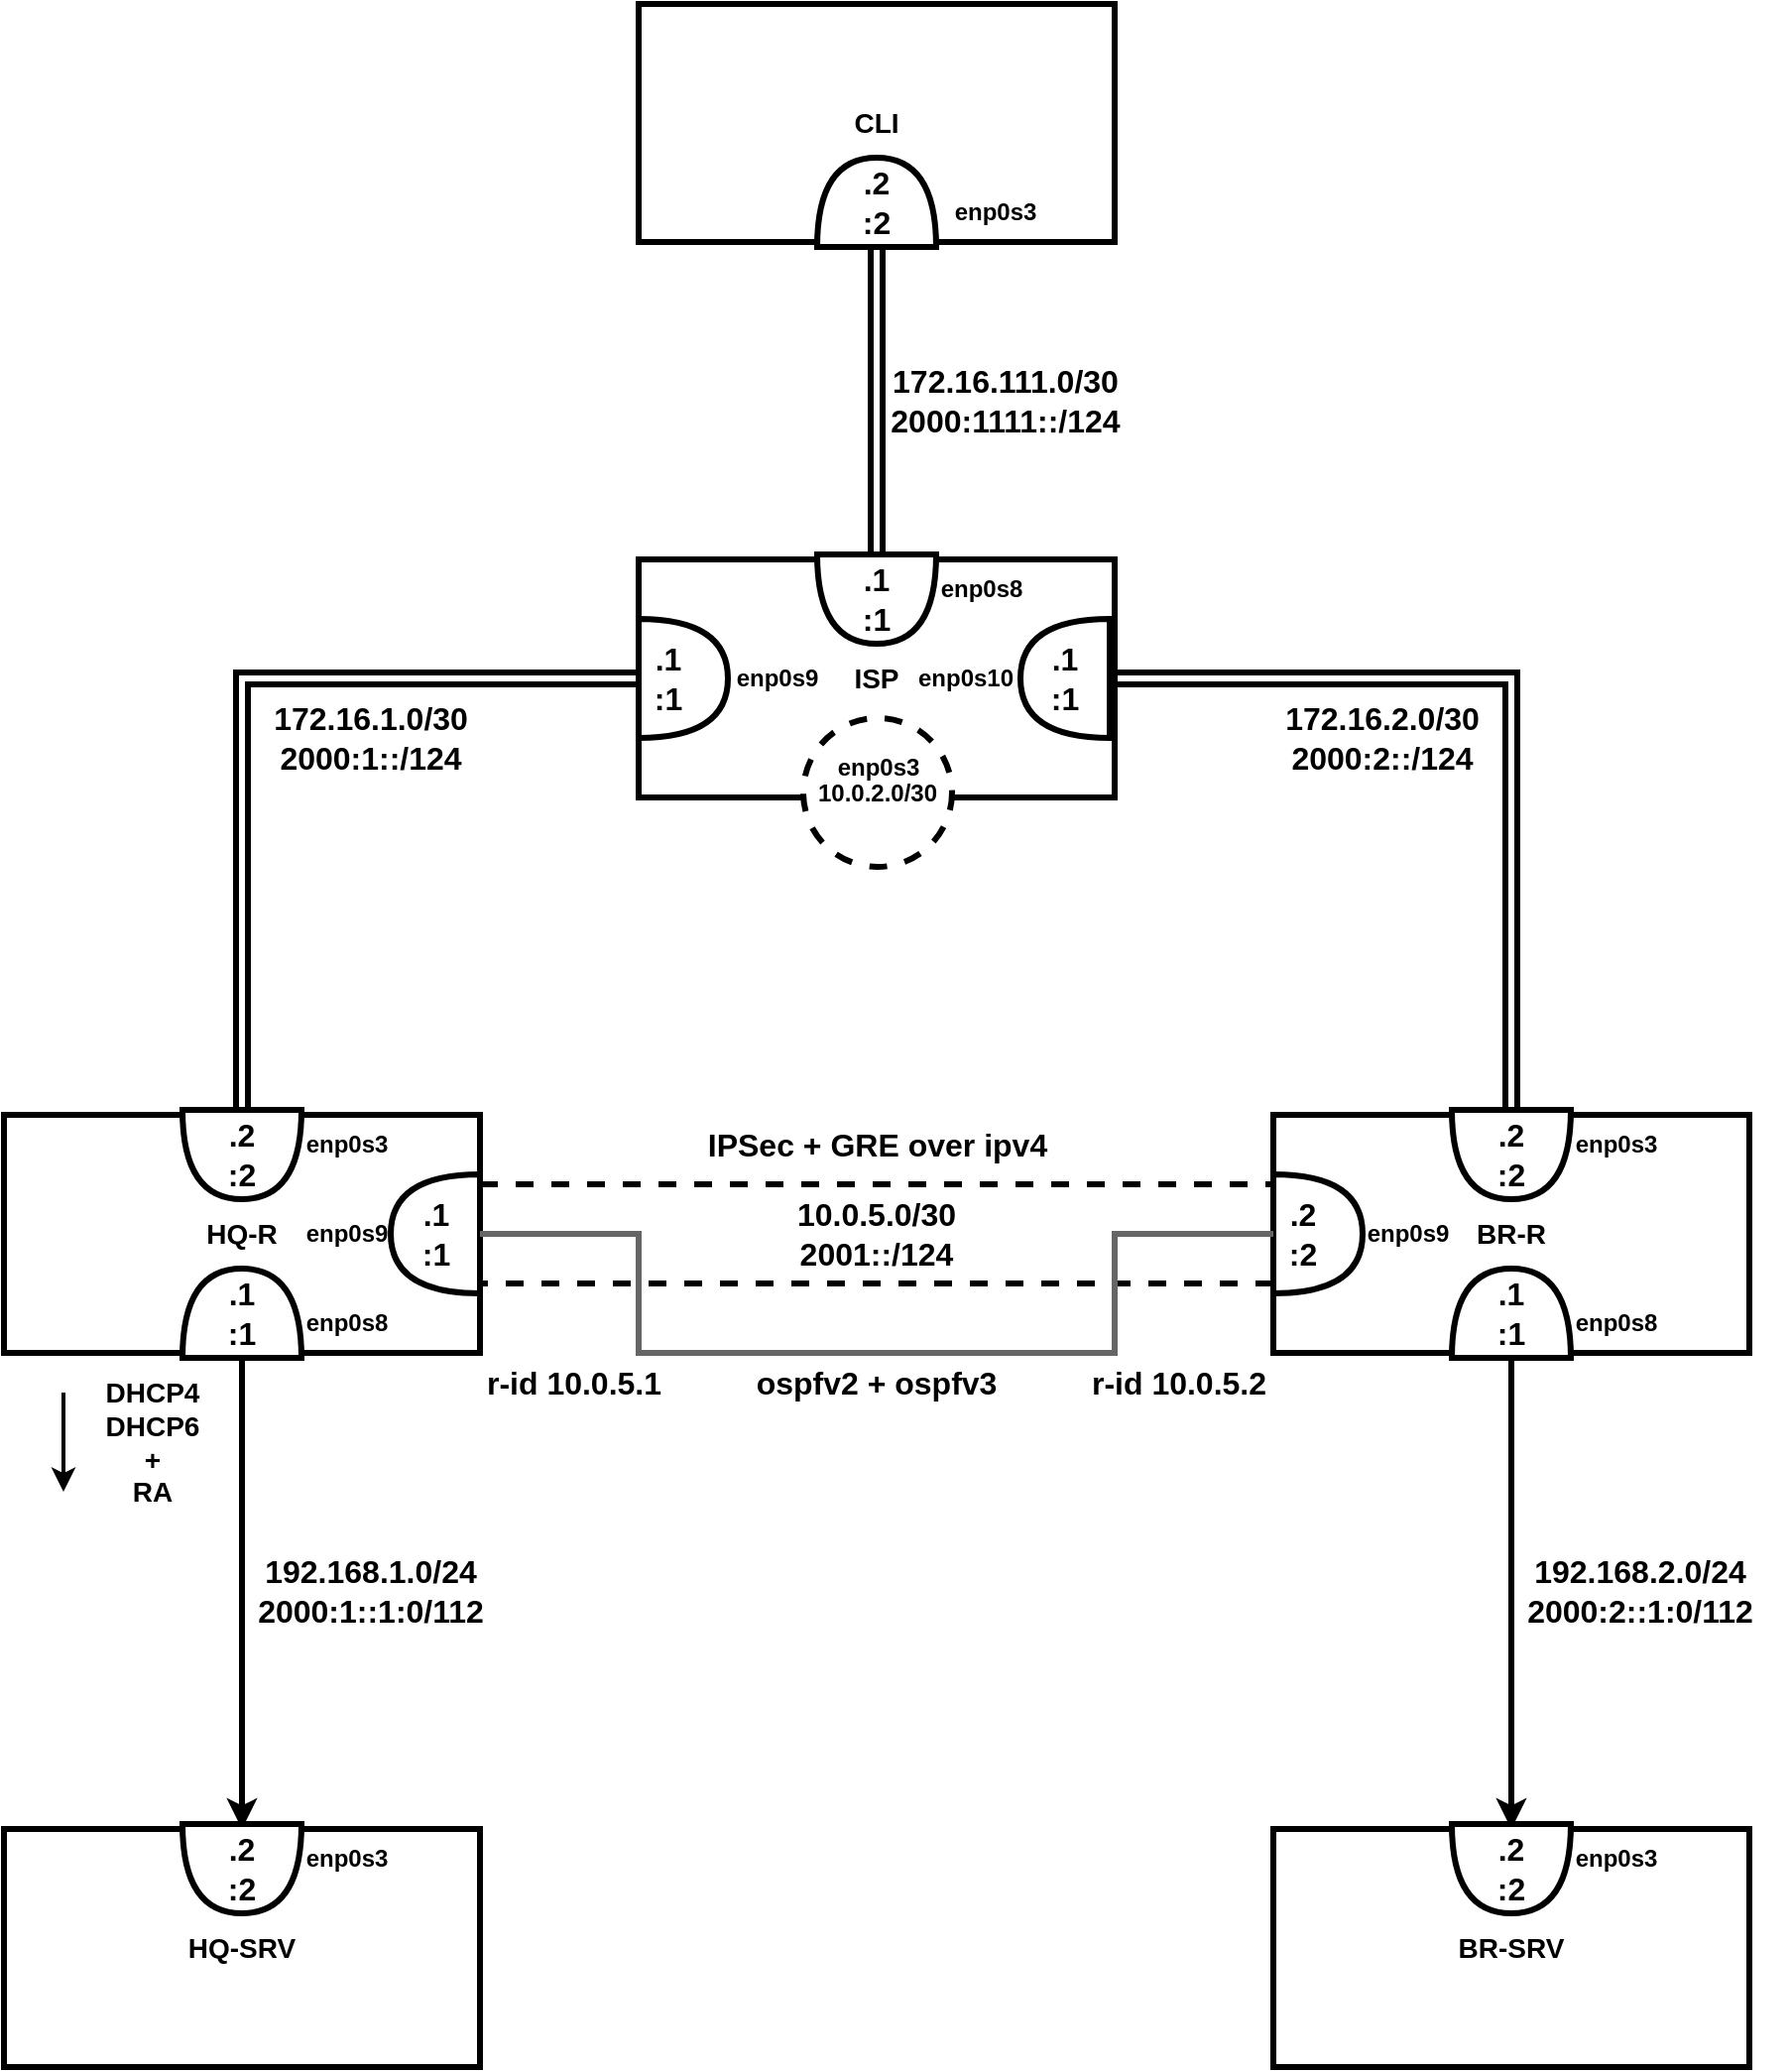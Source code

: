 <mxfile version="22.0.2" type="device">
  <diagram name="Page-1" id="tDQPC07DHxVJwhoF5Cgd">
    <mxGraphModel dx="1418" dy="828" grid="1" gridSize="10" guides="1" tooltips="1" connect="1" arrows="1" fold="1" page="1" pageScale="1" pageWidth="1200" pageHeight="1200" math="0" shadow="0">
      <root>
        <mxCell id="0" />
        <mxCell id="1" parent="0" />
        <mxCell id="YNdgiMxRowiNRwup1wCQ-7" style="edgeStyle=orthogonalEdgeStyle;rounded=0;orthogonalLoop=1;jettySize=auto;html=1;entryX=0.5;entryY=0;entryDx=0;entryDy=0;strokeWidth=3;shape=link;" parent="1" source="YNdgiMxRowiNRwup1wCQ-1" target="YNdgiMxRowiNRwup1wCQ-2" edge="1">
          <mxGeometry relative="1" as="geometry">
            <Array as="points">
              <mxPoint x="280" y="420" />
            </Array>
          </mxGeometry>
        </mxCell>
        <mxCell id="YNdgiMxRowiNRwup1wCQ-8" style="edgeStyle=orthogonalEdgeStyle;rounded=0;orthogonalLoop=1;jettySize=auto;html=1;entryX=0.5;entryY=0;entryDx=0;entryDy=0;strokeWidth=3;shape=link;" parent="1" source="YNdgiMxRowiNRwup1wCQ-1" target="YNdgiMxRowiNRwup1wCQ-3" edge="1">
          <mxGeometry relative="1" as="geometry">
            <Array as="points">
              <mxPoint x="920" y="420" />
            </Array>
          </mxGeometry>
        </mxCell>
        <mxCell id="YNdgiMxRowiNRwup1wCQ-1" value="&lt;font style=&quot;font-size: 14px;&quot;&gt;&lt;b&gt;ISP&lt;/b&gt;&lt;/font&gt;" style="rounded=0;whiteSpace=wrap;html=1;strokeWidth=3;" parent="1" vertex="1">
          <mxGeometry x="480" y="360" width="240" height="120" as="geometry" />
        </mxCell>
        <mxCell id="YNdgiMxRowiNRwup1wCQ-9" style="edgeStyle=orthogonalEdgeStyle;rounded=0;orthogonalLoop=1;jettySize=auto;html=1;entryX=0.5;entryY=0;entryDx=0;entryDy=0;strokeWidth=3;" parent="1" source="YNdgiMxRowiNRwup1wCQ-2" target="YNdgiMxRowiNRwup1wCQ-5" edge="1">
          <mxGeometry relative="1" as="geometry" />
        </mxCell>
        <mxCell id="YNdgiMxRowiNRwup1wCQ-2" value="&lt;span style=&quot;font-size: 14px;&quot;&gt;&lt;b&gt;HQ-R&lt;/b&gt;&lt;/span&gt;" style="rounded=0;whiteSpace=wrap;html=1;strokeWidth=3;" parent="1" vertex="1">
          <mxGeometry x="160" y="640" width="240" height="120" as="geometry" />
        </mxCell>
        <mxCell id="YNdgiMxRowiNRwup1wCQ-12" style="edgeStyle=orthogonalEdgeStyle;rounded=0;orthogonalLoop=1;jettySize=auto;html=1;entryX=0.5;entryY=0;entryDx=0;entryDy=0;strokeWidth=3;" parent="1" source="YNdgiMxRowiNRwup1wCQ-3" target="YNdgiMxRowiNRwup1wCQ-6" edge="1">
          <mxGeometry relative="1" as="geometry" />
        </mxCell>
        <mxCell id="YNdgiMxRowiNRwup1wCQ-3" value="&lt;span style=&quot;font-size: 14px;&quot;&gt;&lt;b&gt;BR-R&lt;/b&gt;&lt;/span&gt;" style="rounded=0;whiteSpace=wrap;html=1;strokeWidth=3;" parent="1" vertex="1">
          <mxGeometry x="800" y="640" width="240" height="120" as="geometry" />
        </mxCell>
        <mxCell id="YNdgiMxRowiNRwup1wCQ-11" style="edgeStyle=orthogonalEdgeStyle;rounded=0;orthogonalLoop=1;jettySize=auto;html=1;entryX=0.5;entryY=0;entryDx=0;entryDy=0;strokeWidth=3;shape=link;" parent="1" source="YNdgiMxRowiNRwup1wCQ-4" target="YNdgiMxRowiNRwup1wCQ-1" edge="1">
          <mxGeometry relative="1" as="geometry" />
        </mxCell>
        <mxCell id="YNdgiMxRowiNRwup1wCQ-4" value="&lt;font style=&quot;font-size: 14px;&quot;&gt;&lt;b&gt;CLI&lt;/b&gt;&lt;/font&gt;" style="rounded=0;whiteSpace=wrap;html=1;strokeWidth=3;" parent="1" vertex="1">
          <mxGeometry x="480" y="80" width="240" height="120" as="geometry" />
        </mxCell>
        <mxCell id="YNdgiMxRowiNRwup1wCQ-5" value="&lt;font style=&quot;font-size: 14px;&quot;&gt;&lt;b&gt;HQ-SRV&lt;/b&gt;&lt;/font&gt;" style="rounded=0;whiteSpace=wrap;html=1;strokeWidth=3;" parent="1" vertex="1">
          <mxGeometry x="160" y="1000" width="240" height="120" as="geometry" />
        </mxCell>
        <mxCell id="YNdgiMxRowiNRwup1wCQ-6" value="&lt;font style=&quot;font-size: 14px;&quot;&gt;&lt;b&gt;BR-SRV&lt;/b&gt;&lt;/font&gt;" style="rounded=0;whiteSpace=wrap;html=1;strokeWidth=3;" parent="1" vertex="1">
          <mxGeometry x="800" y="1000" width="240" height="120" as="geometry" />
        </mxCell>
        <mxCell id="YNdgiMxRowiNRwup1wCQ-13" value="&lt;font size=&quot;1&quot; style=&quot;&quot;&gt;&lt;b style=&quot;font-size: 16px;&quot;&gt;192.168.1.0/24&lt;br&gt;2000:1::1:0/112&lt;br&gt;&lt;/b&gt;&lt;/font&gt;" style="text;html=1;strokeColor=none;fillColor=none;align=center;verticalAlign=middle;whiteSpace=wrap;rounded=0;" parent="1" vertex="1">
          <mxGeometry x="270" y="850" width="150" height="60" as="geometry" />
        </mxCell>
        <mxCell id="YNdgiMxRowiNRwup1wCQ-14" value="&lt;font size=&quot;1&quot; style=&quot;&quot;&gt;&lt;b style=&quot;font-size: 16px;&quot;&gt;192.168.2.0/24&lt;br&gt;&lt;/b&gt;&lt;/font&gt;&lt;b style=&quot;border-color: var(--border-color); font-size: 16px;&quot;&gt;2000:2::1:0/112&lt;/b&gt;&lt;font size=&quot;1&quot; style=&quot;&quot;&gt;&lt;b style=&quot;font-size: 16px;&quot;&gt;&lt;br&gt;&lt;/b&gt;&lt;/font&gt;" style="text;html=1;strokeColor=none;fillColor=none;align=center;verticalAlign=middle;whiteSpace=wrap;rounded=0;" parent="1" vertex="1">
          <mxGeometry x="910" y="850" width="150" height="60" as="geometry" />
        </mxCell>
        <mxCell id="YNdgiMxRowiNRwup1wCQ-15" value="&lt;span style=&quot;font-size: 16px;&quot;&gt;&lt;b&gt;172.16.1.0/30&lt;br&gt;2000:1::/124&lt;br&gt;&lt;/b&gt;&lt;/span&gt;" style="text;html=1;strokeColor=none;fillColor=none;align=center;verticalAlign=middle;whiteSpace=wrap;rounded=0;" parent="1" vertex="1">
          <mxGeometry x="270" y="420" width="150" height="60" as="geometry" />
        </mxCell>
        <mxCell id="YNdgiMxRowiNRwup1wCQ-16" value="&lt;span style=&quot;font-size: 16px;&quot;&gt;&lt;b&gt;172.16.2.0/30&lt;br&gt;2000:2::/124&lt;br&gt;&lt;/b&gt;&lt;/span&gt;" style="text;html=1;strokeColor=none;fillColor=none;align=center;verticalAlign=middle;whiteSpace=wrap;rounded=0;" parent="1" vertex="1">
          <mxGeometry x="780" y="420" width="150" height="60" as="geometry" />
        </mxCell>
        <mxCell id="YNdgiMxRowiNRwup1wCQ-17" value="" style="endArrow=classic;startArrow=classic;html=1;rounded=0;exitX=1;exitY=0.5;exitDx=0;exitDy=0;entryX=0;entryY=0.5;entryDx=0;entryDy=0;shape=link;strokeWidth=3;endSize=6;targetPerimeterSpacing=0;sourcePerimeterSpacing=0;startSize=6;width=48;dashed=1;" parent="1" source="YNdgiMxRowiNRwup1wCQ-2" target="YNdgiMxRowiNRwup1wCQ-3" edge="1">
          <mxGeometry width="50" height="50" relative="1" as="geometry">
            <mxPoint x="555" y="620" as="sourcePoint" />
            <mxPoint x="605" y="570" as="targetPoint" />
          </mxGeometry>
        </mxCell>
        <mxCell id="YNdgiMxRowiNRwup1wCQ-27" value="&lt;span style=&quot;font-size: 16px;&quot;&gt;&lt;b&gt;172.16.111.0/30&lt;br&gt;2000:1111::/124&lt;br&gt;&lt;/b&gt;&lt;/span&gt;" style="text;html=1;strokeColor=none;fillColor=none;align=center;verticalAlign=middle;whiteSpace=wrap;rounded=0;" parent="1" vertex="1">
          <mxGeometry x="590" y="250" width="150" height="60" as="geometry" />
        </mxCell>
        <mxCell id="0yEfnOatGUjBOBFQK73--1" value="&lt;b&gt;10.0.2.0/30&lt;/b&gt;" style="ellipse;whiteSpace=wrap;html=1;strokeWidth=3;dashed=1;" parent="1" vertex="1">
          <mxGeometry x="563" y="440" width="75" height="75" as="geometry" />
        </mxCell>
        <mxCell id="g_sTmzedYTujpbA-pb_F-2" value="" style="shape=or;whiteSpace=wrap;html=1;strokeWidth=3;" parent="1" vertex="1">
          <mxGeometry x="480" y="390" width="45" height="60" as="geometry" />
        </mxCell>
        <mxCell id="g_sTmzedYTujpbA-pb_F-3" value="" style="shape=or;whiteSpace=wrap;html=1;strokeWidth=3;rotation=-180;" parent="1" vertex="1">
          <mxGeometry x="672.5" y="390" width="45" height="60" as="geometry" />
        </mxCell>
        <mxCell id="g_sTmzedYTujpbA-pb_F-4" value="" style="shape=or;whiteSpace=wrap;html=1;strokeWidth=3;rotation=90;" parent="1" vertex="1">
          <mxGeometry x="577.5" y="350" width="45" height="60" as="geometry" />
        </mxCell>
        <mxCell id="g_sTmzedYTujpbA-pb_F-6" value="&lt;span style=&quot;font-size: 16px;&quot;&gt;&lt;b&gt;.1&lt;br&gt;:1&lt;br&gt;&lt;/b&gt;&lt;/span&gt;" style="text;html=1;strokeColor=none;fillColor=none;align=center;verticalAlign=middle;whiteSpace=wrap;rounded=0;" parent="1" vertex="1">
          <mxGeometry x="480" y="390" width="30" height="60" as="geometry" />
        </mxCell>
        <mxCell id="g_sTmzedYTujpbA-pb_F-7" value="&lt;span style=&quot;font-size: 16px;&quot;&gt;&lt;b&gt;.1&lt;br&gt;:1&lt;br&gt;&lt;/b&gt;&lt;/span&gt;" style="text;html=1;strokeColor=none;fillColor=none;align=center;verticalAlign=middle;whiteSpace=wrap;rounded=0;" parent="1" vertex="1">
          <mxGeometry x="680" y="390" width="30" height="60" as="geometry" />
        </mxCell>
        <mxCell id="g_sTmzedYTujpbA-pb_F-8" value="&lt;span style=&quot;font-size: 16px;&quot;&gt;&lt;b&gt;.1&lt;br&gt;:1&lt;br&gt;&lt;/b&gt;&lt;/span&gt;" style="text;html=1;strokeColor=none;fillColor=none;align=center;verticalAlign=middle;whiteSpace=wrap;rounded=0;" parent="1" vertex="1">
          <mxGeometry x="585" y="365" width="30" height="30" as="geometry" />
        </mxCell>
        <mxCell id="g_sTmzedYTujpbA-pb_F-9" value="" style="shape=or;whiteSpace=wrap;html=1;strokeWidth=3;rotation=-90;" parent="1" vertex="1">
          <mxGeometry x="577.5" y="150" width="45" height="60" as="geometry" />
        </mxCell>
        <mxCell id="g_sTmzedYTujpbA-pb_F-10" value="&lt;span style=&quot;font-size: 16px;&quot;&gt;&lt;b&gt;.2&lt;br&gt;:2&lt;br&gt;&lt;/b&gt;&lt;/span&gt;" style="text;html=1;strokeColor=none;fillColor=none;align=center;verticalAlign=middle;whiteSpace=wrap;rounded=0;" parent="1" vertex="1">
          <mxGeometry x="585" y="165" width="30" height="30" as="geometry" />
        </mxCell>
        <mxCell id="g_sTmzedYTujpbA-pb_F-12" value="" style="shape=or;whiteSpace=wrap;html=1;strokeWidth=3;rotation=90;" parent="1" vertex="1">
          <mxGeometry x="257.5" y="630" width="45" height="60" as="geometry" />
        </mxCell>
        <mxCell id="g_sTmzedYTujpbA-pb_F-13" value="" style="shape=or;whiteSpace=wrap;html=1;strokeWidth=3;rotation=-90;" parent="1" vertex="1">
          <mxGeometry x="257.5" y="710" width="45" height="60" as="geometry" />
        </mxCell>
        <mxCell id="g_sTmzedYTujpbA-pb_F-14" value="" style="shape=or;whiteSpace=wrap;html=1;strokeWidth=3;rotation=90;" parent="1" vertex="1">
          <mxGeometry x="897.5" y="630" width="45" height="60" as="geometry" />
        </mxCell>
        <mxCell id="g_sTmzedYTujpbA-pb_F-15" value="" style="shape=or;whiteSpace=wrap;html=1;strokeWidth=3;rotation=-90;" parent="1" vertex="1">
          <mxGeometry x="897.5" y="710" width="45" height="60" as="geometry" />
        </mxCell>
        <mxCell id="g_sTmzedYTujpbA-pb_F-16" value="&lt;span style=&quot;font-size: 16px;&quot;&gt;&lt;b&gt;.2&lt;br&gt;:2&lt;br&gt;&lt;/b&gt;&lt;/span&gt;" style="text;html=1;strokeColor=none;fillColor=none;align=center;verticalAlign=middle;whiteSpace=wrap;rounded=0;" parent="1" vertex="1">
          <mxGeometry x="265" y="645" width="30" height="30" as="geometry" />
        </mxCell>
        <mxCell id="g_sTmzedYTujpbA-pb_F-17" value="&lt;span style=&quot;font-size: 16px;&quot;&gt;&lt;b&gt;.2&lt;br&gt;:2&lt;br&gt;&lt;/b&gt;&lt;/span&gt;" style="text;html=1;strokeColor=none;fillColor=none;align=center;verticalAlign=middle;whiteSpace=wrap;rounded=0;" parent="1" vertex="1">
          <mxGeometry x="905" y="645" width="30" height="30" as="geometry" />
        </mxCell>
        <mxCell id="g_sTmzedYTujpbA-pb_F-18" value="&lt;span style=&quot;font-size: 16px;&quot;&gt;&lt;b&gt;.1&lt;br&gt;:1&lt;br&gt;&lt;/b&gt;&lt;/span&gt;" style="text;html=1;strokeColor=none;fillColor=none;align=center;verticalAlign=middle;whiteSpace=wrap;rounded=0;" parent="1" vertex="1">
          <mxGeometry x="265" y="710" width="30" height="60" as="geometry" />
        </mxCell>
        <mxCell id="g_sTmzedYTujpbA-pb_F-19" value="&lt;span style=&quot;font-size: 16px;&quot;&gt;&lt;b&gt;.1&lt;br&gt;:1&lt;br&gt;&lt;/b&gt;&lt;/span&gt;" style="text;html=1;strokeColor=none;fillColor=none;align=center;verticalAlign=middle;whiteSpace=wrap;rounded=0;" parent="1" vertex="1">
          <mxGeometry x="905" y="710" width="30" height="60" as="geometry" />
        </mxCell>
        <mxCell id="g_sTmzedYTujpbA-pb_F-20" value="" style="shape=or;whiteSpace=wrap;html=1;strokeWidth=3;rotation=90;" parent="1" vertex="1">
          <mxGeometry x="257.5" y="990" width="45" height="60" as="geometry" />
        </mxCell>
        <mxCell id="g_sTmzedYTujpbA-pb_F-21" value="&lt;span style=&quot;font-size: 16px;&quot;&gt;&lt;b&gt;.2&lt;br&gt;:2&lt;br&gt;&lt;/b&gt;&lt;/span&gt;" style="text;html=1;strokeColor=none;fillColor=none;align=center;verticalAlign=middle;whiteSpace=wrap;rounded=0;" parent="1" vertex="1">
          <mxGeometry x="265" y="1005" width="30" height="30" as="geometry" />
        </mxCell>
        <mxCell id="g_sTmzedYTujpbA-pb_F-22" value="" style="shape=or;whiteSpace=wrap;html=1;strokeWidth=3;rotation=90;" parent="1" vertex="1">
          <mxGeometry x="897.5" y="990" width="45" height="60" as="geometry" />
        </mxCell>
        <mxCell id="g_sTmzedYTujpbA-pb_F-23" value="&lt;span style=&quot;font-size: 16px;&quot;&gt;&lt;b&gt;.2&lt;br&gt;:2&lt;br&gt;&lt;/b&gt;&lt;/span&gt;" style="text;html=1;strokeColor=none;fillColor=none;align=center;verticalAlign=middle;whiteSpace=wrap;rounded=0;" parent="1" vertex="1">
          <mxGeometry x="905" y="1005" width="30" height="30" as="geometry" />
        </mxCell>
        <mxCell id="g_sTmzedYTujpbA-pb_F-24" value="" style="shape=or;whiteSpace=wrap;html=1;strokeWidth=3;" parent="1" vertex="1">
          <mxGeometry x="800" y="670" width="45" height="60" as="geometry" />
        </mxCell>
        <mxCell id="g_sTmzedYTujpbA-pb_F-25" value="" style="shape=or;whiteSpace=wrap;html=1;strokeWidth=3;rotation=-180;" parent="1" vertex="1">
          <mxGeometry x="355" y="670" width="45" height="60" as="geometry" />
        </mxCell>
        <mxCell id="g_sTmzedYTujpbA-pb_F-26" value="&lt;span style=&quot;font-size: 16px;&quot;&gt;&lt;b&gt;.1&lt;br&gt;:1&lt;br&gt;&lt;/b&gt;&lt;/span&gt;" style="text;html=1;strokeColor=none;fillColor=none;align=center;verticalAlign=middle;whiteSpace=wrap;rounded=0;" parent="1" vertex="1">
          <mxGeometry x="362.5" y="670" width="30" height="60" as="geometry" />
        </mxCell>
        <mxCell id="g_sTmzedYTujpbA-pb_F-27" value="&lt;span style=&quot;font-size: 16px;&quot;&gt;&lt;b&gt;.2&lt;br&gt;:2&lt;br&gt;&lt;/b&gt;&lt;/span&gt;" style="text;html=1;strokeColor=none;fillColor=none;align=center;verticalAlign=middle;whiteSpace=wrap;rounded=0;" parent="1" vertex="1">
          <mxGeometry x="800" y="685" width="30" height="30" as="geometry" />
        </mxCell>
        <mxCell id="g_sTmzedYTujpbA-pb_F-30" value="&lt;b style=&quot;border-color: var(--border-color);&quot;&gt;enp0s3&lt;/b&gt;" style="text;html=1;strokeColor=none;fillColor=none;align=center;verticalAlign=middle;whiteSpace=wrap;rounded=0;" parent="1" vertex="1">
          <mxGeometry x="570.5" y="450" width="60" height="30" as="geometry" />
        </mxCell>
        <mxCell id="g_sTmzedYTujpbA-pb_F-31" value="&lt;b style=&quot;border-color: var(--border-color);&quot;&gt;enp0s9&lt;/b&gt;" style="text;html=1;strokeColor=none;fillColor=none;align=center;verticalAlign=middle;whiteSpace=wrap;rounded=0;" parent="1" vertex="1">
          <mxGeometry x="520" y="405" width="60" height="30" as="geometry" />
        </mxCell>
        <mxCell id="g_sTmzedYTujpbA-pb_F-32" value="&lt;b style=&quot;border-color: var(--border-color);&quot;&gt;enp0s10&lt;/b&gt;" style="text;html=1;strokeColor=none;fillColor=none;align=center;verticalAlign=middle;whiteSpace=wrap;rounded=0;" parent="1" vertex="1">
          <mxGeometry x="615" y="405" width="60" height="30" as="geometry" />
        </mxCell>
        <mxCell id="g_sTmzedYTujpbA-pb_F-33" value="&lt;b style=&quot;border-color: var(--border-color);&quot;&gt;enp0s8&lt;/b&gt;" style="text;html=1;strokeColor=none;fillColor=none;align=center;verticalAlign=middle;whiteSpace=wrap;rounded=0;" parent="1" vertex="1">
          <mxGeometry x="622.5" y="360" width="60" height="30" as="geometry" />
        </mxCell>
        <mxCell id="g_sTmzedYTujpbA-pb_F-35" value="&lt;b style=&quot;border-color: var(--border-color);&quot;&gt;enp0s3&lt;/b&gt;" style="text;html=1;strokeColor=none;fillColor=none;align=center;verticalAlign=middle;whiteSpace=wrap;rounded=0;" parent="1" vertex="1">
          <mxGeometry x="630" y="170" width="60" height="30" as="geometry" />
        </mxCell>
        <mxCell id="g_sTmzedYTujpbA-pb_F-36" value="&lt;b style=&quot;border-color: var(--border-color);&quot;&gt;enp0s3&lt;/b&gt;" style="text;html=1;strokeColor=none;fillColor=none;align=center;verticalAlign=middle;whiteSpace=wrap;rounded=0;" parent="1" vertex="1">
          <mxGeometry x="302.5" y="640" width="60" height="30" as="geometry" />
        </mxCell>
        <mxCell id="g_sTmzedYTujpbA-pb_F-37" value="&lt;b style=&quot;border-color: var(--border-color);&quot;&gt;enp0s8&lt;/b&gt;" style="text;html=1;strokeColor=none;fillColor=none;align=center;verticalAlign=middle;whiteSpace=wrap;rounded=0;" parent="1" vertex="1">
          <mxGeometry x="302.5" y="730" width="60" height="30" as="geometry" />
        </mxCell>
        <mxCell id="g_sTmzedYTujpbA-pb_F-38" value="&lt;b style=&quot;border-color: var(--border-color);&quot;&gt;enp0s3&lt;/b&gt;" style="text;html=1;strokeColor=none;fillColor=none;align=center;verticalAlign=middle;whiteSpace=wrap;rounded=0;" parent="1" vertex="1">
          <mxGeometry x="942.5" y="640" width="60" height="30" as="geometry" />
        </mxCell>
        <mxCell id="g_sTmzedYTujpbA-pb_F-39" value="&lt;b style=&quot;border-color: var(--border-color);&quot;&gt;enp0s8&lt;/b&gt;" style="text;html=1;strokeColor=none;fillColor=none;align=center;verticalAlign=middle;whiteSpace=wrap;rounded=0;" parent="1" vertex="1">
          <mxGeometry x="942.5" y="730" width="60" height="30" as="geometry" />
        </mxCell>
        <mxCell id="g_sTmzedYTujpbA-pb_F-40" value="&lt;b style=&quot;border-color: var(--border-color);&quot;&gt;enp0s3&lt;/b&gt;" style="text;html=1;strokeColor=none;fillColor=none;align=center;verticalAlign=middle;whiteSpace=wrap;rounded=0;" parent="1" vertex="1">
          <mxGeometry x="302.5" y="1000" width="60" height="30" as="geometry" />
        </mxCell>
        <mxCell id="g_sTmzedYTujpbA-pb_F-41" value="&lt;b style=&quot;border-color: var(--border-color);&quot;&gt;enp0s3&lt;/b&gt;" style="text;html=1;strokeColor=none;fillColor=none;align=center;verticalAlign=middle;whiteSpace=wrap;rounded=0;" parent="1" vertex="1">
          <mxGeometry x="942.5" y="1000" width="60" height="30" as="geometry" />
        </mxCell>
        <mxCell id="g_sTmzedYTujpbA-pb_F-42" value="&lt;b style=&quot;border-color: var(--border-color);&quot;&gt;enp0s9&lt;/b&gt;" style="text;html=1;strokeColor=none;fillColor=none;align=center;verticalAlign=middle;whiteSpace=wrap;rounded=0;" parent="1" vertex="1">
          <mxGeometry x="837.5" y="685" width="60" height="30" as="geometry" />
        </mxCell>
        <mxCell id="g_sTmzedYTujpbA-pb_F-43" value="&lt;b style=&quot;border-color: var(--border-color);&quot;&gt;enp0s9&lt;/b&gt;" style="text;html=1;strokeColor=none;fillColor=none;align=center;verticalAlign=middle;whiteSpace=wrap;rounded=0;" parent="1" vertex="1">
          <mxGeometry x="302.5" y="685" width="60" height="30" as="geometry" />
        </mxCell>
        <mxCell id="LXvlTEwCaF4DiZAtv0i_-1" value="&lt;font style=&quot;font-size: 16px;&quot;&gt;&lt;b&gt;IPSec + GRE over ipv4&lt;/b&gt;&lt;/font&gt;" style="text;html=1;strokeColor=none;fillColor=none;align=center;verticalAlign=middle;whiteSpace=wrap;rounded=0;" parent="1" vertex="1">
          <mxGeometry x="482.5" y="640" width="235" height="30" as="geometry" />
        </mxCell>
        <mxCell id="LXvlTEwCaF4DiZAtv0i_-3" value="&lt;font style=&quot;font-size: 16px;&quot;&gt;&lt;b&gt;10.0.5.0/30&lt;br&gt;2001::/124&lt;br&gt;&lt;/b&gt;&lt;/font&gt;" style="text;html=1;strokeColor=none;fillColor=none;align=center;verticalAlign=middle;whiteSpace=wrap;rounded=0;" parent="1" vertex="1">
          <mxGeometry x="555" y="685" width="90" height="30" as="geometry" />
        </mxCell>
        <mxCell id="LXvlTEwCaF4DiZAtv0i_-5" value="" style="endArrow=none;html=1;rounded=0;exitX=0;exitY=0.5;exitDx=0;exitDy=0;exitPerimeter=0;entryX=0;entryY=0.5;entryDx=0;entryDy=0;strokeWidth=3;fillColor=#f5f5f5;strokeColor=#666666;" parent="1" source="g_sTmzedYTujpbA-pb_F-25" target="g_sTmzedYTujpbA-pb_F-27" edge="1">
          <mxGeometry width="50" height="50" relative="1" as="geometry">
            <mxPoint x="530" y="820" as="sourcePoint" />
            <mxPoint x="580" y="770" as="targetPoint" />
            <Array as="points">
              <mxPoint x="480" y="700" />
              <mxPoint x="480" y="760" />
              <mxPoint x="600" y="760" />
              <mxPoint x="720" y="760" />
              <mxPoint x="720" y="700" />
            </Array>
          </mxGeometry>
        </mxCell>
        <mxCell id="LXvlTEwCaF4DiZAtv0i_-6" value="&lt;font style=&quot;font-size: 16px;&quot;&gt;&lt;b&gt;ospfv2 + ospfv3&lt;/b&gt;&lt;/font&gt;" style="text;html=1;strokeColor=none;fillColor=none;align=center;verticalAlign=middle;whiteSpace=wrap;rounded=0;" parent="1" vertex="1">
          <mxGeometry x="525" y="760" width="150" height="30" as="geometry" />
        </mxCell>
        <mxCell id="LXvlTEwCaF4DiZAtv0i_-7" value="&lt;font style=&quot;font-size: 16px;&quot;&gt;&lt;b&gt;r-id 10.0.5.1&lt;/b&gt;&lt;/font&gt;" style="text;html=1;strokeColor=none;fillColor=none;align=center;verticalAlign=middle;whiteSpace=wrap;rounded=0;" parent="1" vertex="1">
          <mxGeometry x="400" y="760" width="95" height="30" as="geometry" />
        </mxCell>
        <mxCell id="LXvlTEwCaF4DiZAtv0i_-8" value="&lt;font style=&quot;font-size: 16px;&quot;&gt;&lt;b&gt;r-id 10.0.5.2&lt;/b&gt;&lt;/font&gt;" style="text;html=1;strokeColor=none;fillColor=none;align=center;verticalAlign=middle;whiteSpace=wrap;rounded=0;" parent="1" vertex="1">
          <mxGeometry x="705" y="760" width="95" height="30" as="geometry" />
        </mxCell>
        <mxCell id="u71Q9lkVAsnaHdZebVXk-1" value="&lt;b style=&quot;font-size: 14px;&quot;&gt;&lt;span style=&quot;&quot;&gt;DHCP4&lt;br&gt;DHCP6&lt;br&gt;&lt;/span&gt;+&lt;br&gt;RA&lt;/b&gt;" style="text;html=1;strokeColor=none;fillColor=none;align=center;verticalAlign=middle;whiteSpace=wrap;rounded=0;" vertex="1" parent="1">
          <mxGeometry x="205" y="770" width="60" height="70" as="geometry" />
        </mxCell>
        <mxCell id="u71Q9lkVAsnaHdZebVXk-2" value="" style="endArrow=classic;html=1;rounded=0;strokeWidth=2;" edge="1" parent="1">
          <mxGeometry width="50" height="50" relative="1" as="geometry">
            <mxPoint x="190" y="780" as="sourcePoint" />
            <mxPoint x="190" y="830" as="targetPoint" />
          </mxGeometry>
        </mxCell>
      </root>
    </mxGraphModel>
  </diagram>
</mxfile>
